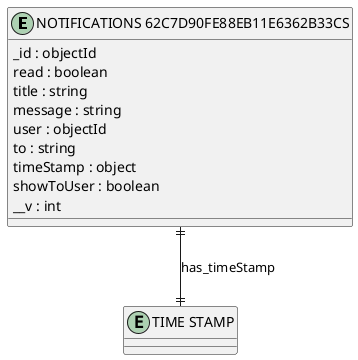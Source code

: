@startuml NOTIFICATIONS_62C7D90FE88EB11E6362B33CS_Diagram

entity "NOTIFICATIONS 62C7D90FE88EB11E6362B33CS" as NOTIFICATIONS_62C7D90FE88EB11E6362B33CS {
  _id : objectId
  read : boolean
  title : string
  message : string
  user : objectId
  to : string
  timeStamp : object
  showToUser : boolean
  __v : int
}

entity "TIME STAMP" as TIME_STAMP {
}

' // Relationships
NOTIFICATIONS_62C7D90FE88EB11E6362B33CS ||--|| TIME_STAMP : has_timeStamp
@enduml